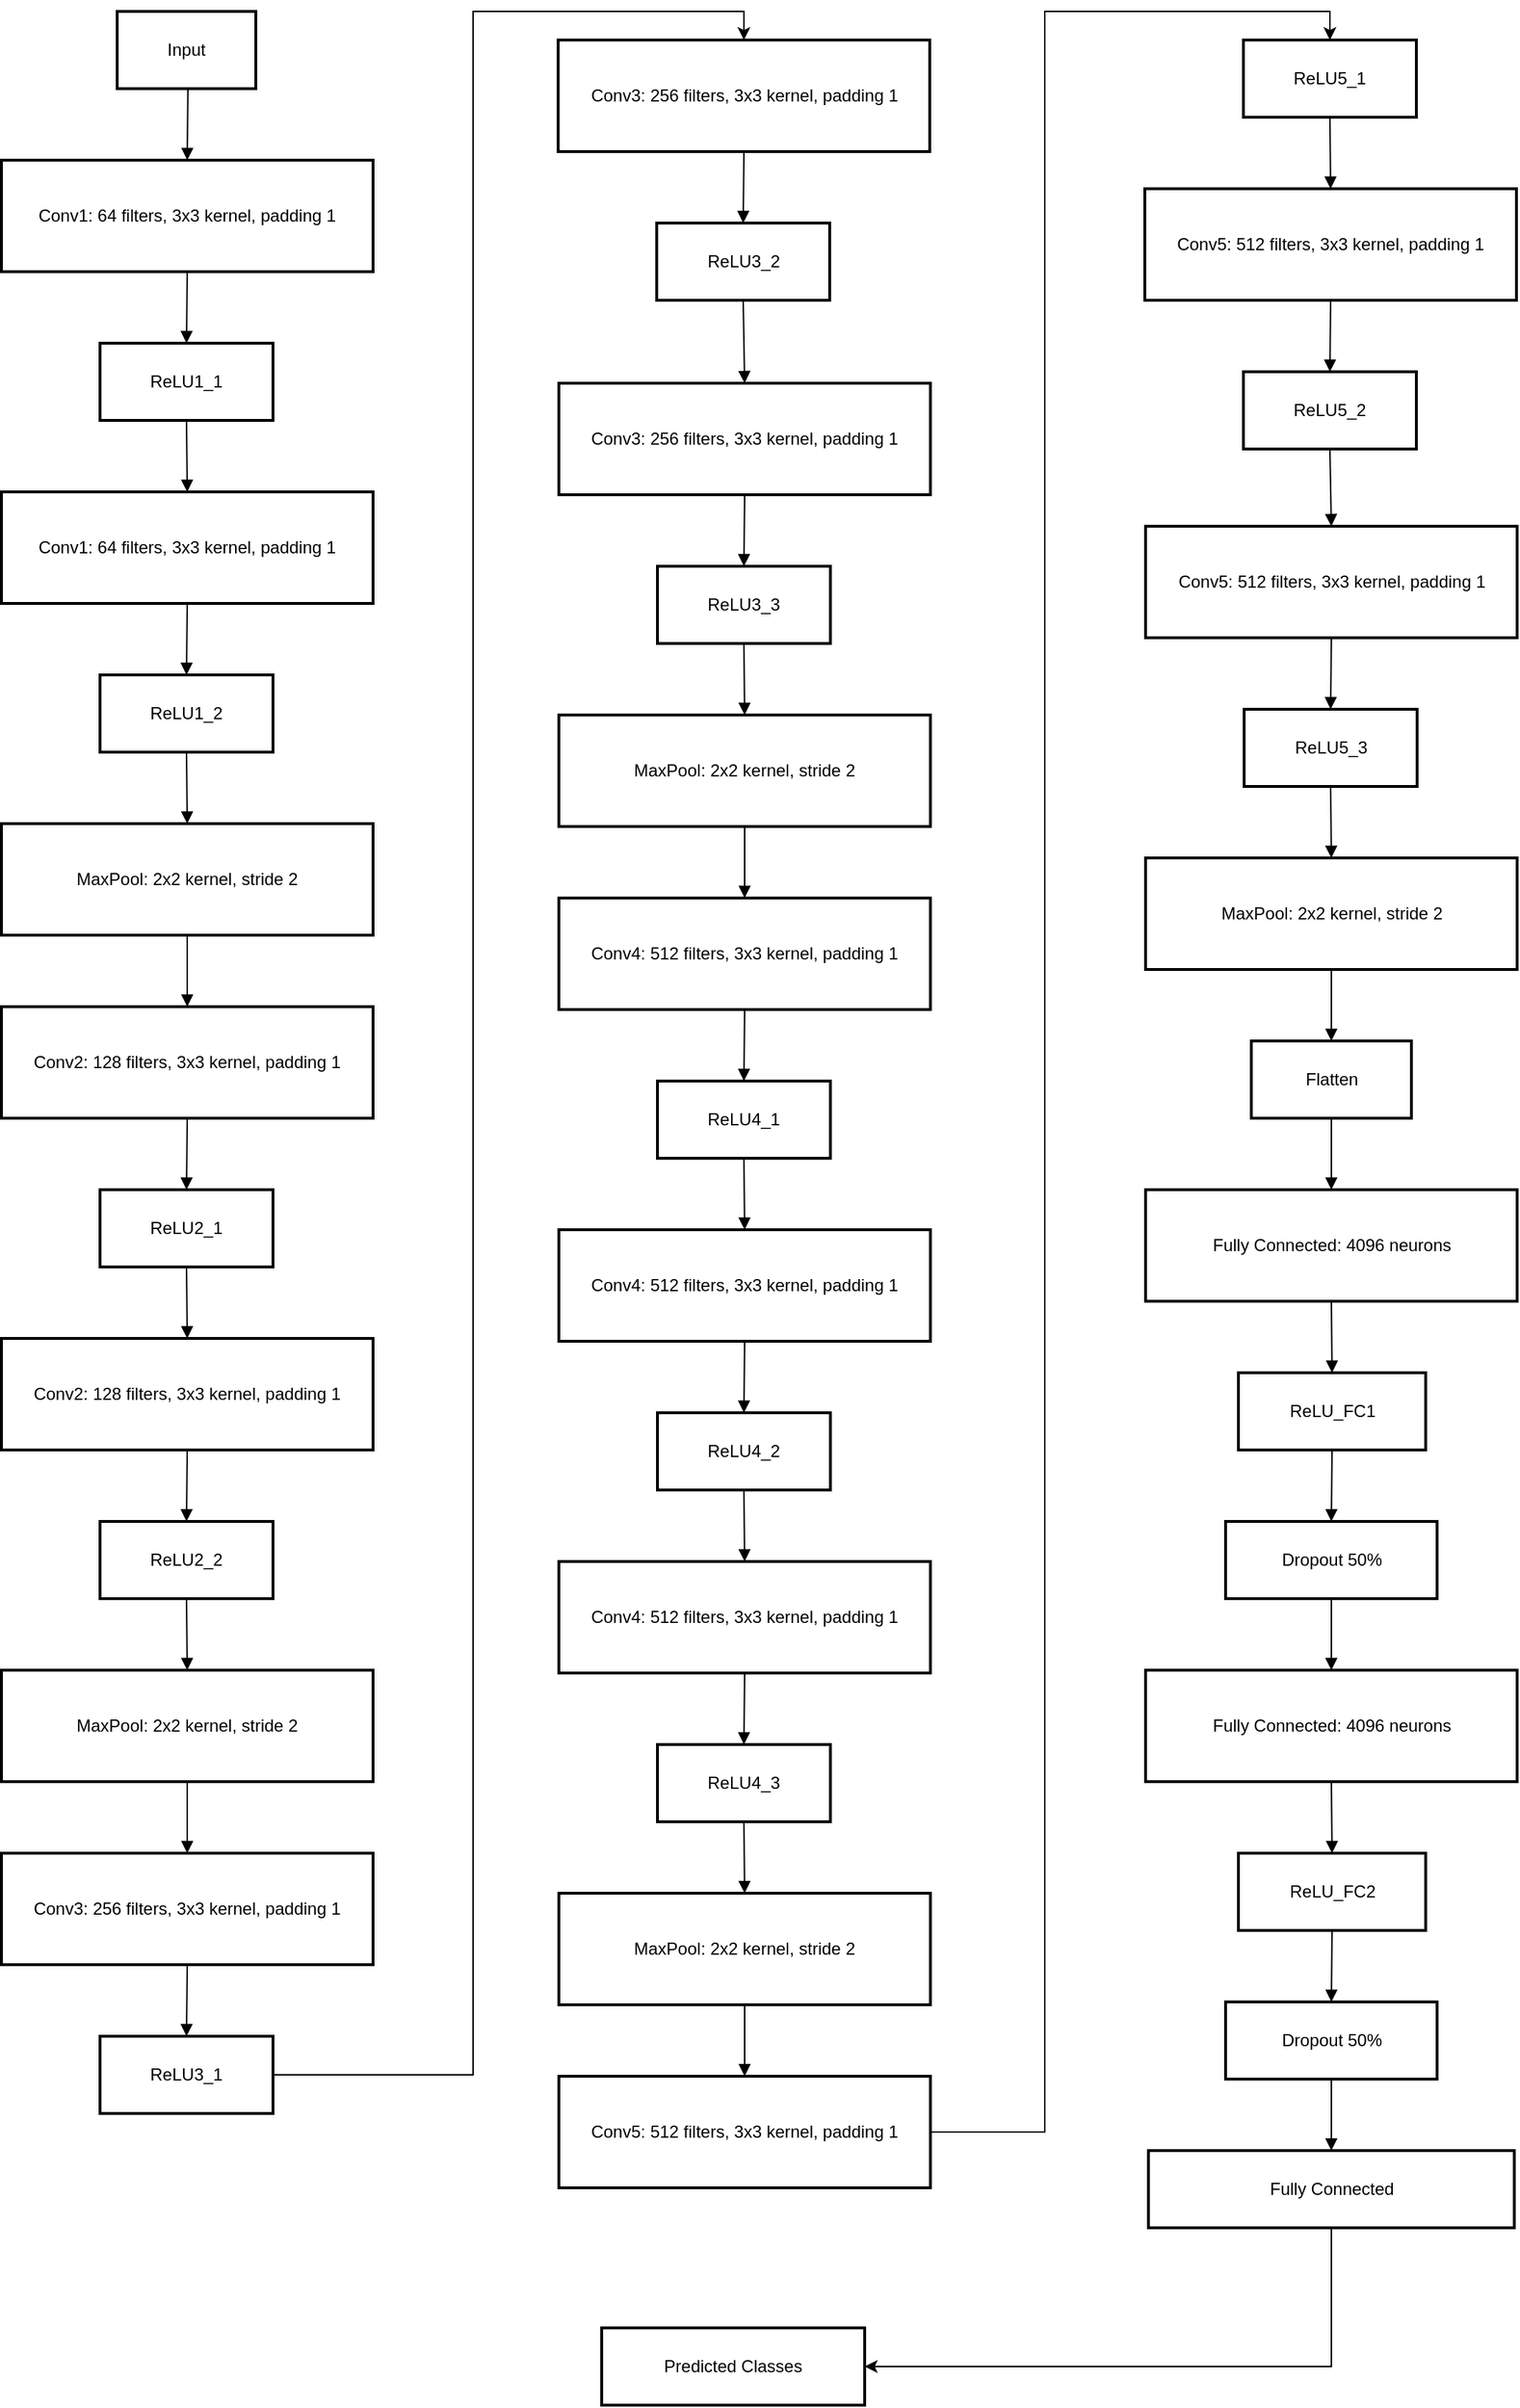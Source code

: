 <mxfile version="26.0.10">
  <diagram name="Page-1" id="XjuH2lZ-Ng5axUFjEl04">
    <mxGraphModel dx="2048" dy="725" grid="1" gridSize="10" guides="1" tooltips="1" connect="1" arrows="1" fold="1" page="1" pageScale="1" pageWidth="827" pageHeight="1169" math="0" shadow="0">
      <root>
        <mxCell id="0" />
        <mxCell id="1" parent="0" />
        <mxCell id="HJ9GVEWfjG73R25og2IA-1" value="Input" style="whiteSpace=wrap;strokeWidth=2;" parent="1" vertex="1">
          <mxGeometry x="71" y="20" width="97" height="54" as="geometry" />
        </mxCell>
        <mxCell id="HJ9GVEWfjG73R25og2IA-2" value="Conv1: 64 filters, 3x3 kernel, padding 1" style="whiteSpace=wrap;strokeWidth=2;" parent="1" vertex="1">
          <mxGeometry x="-10" y="124" width="260" height="78" as="geometry" />
        </mxCell>
        <mxCell id="HJ9GVEWfjG73R25og2IA-3" value="ReLU1_1" style="whiteSpace=wrap;strokeWidth=2;" parent="1" vertex="1">
          <mxGeometry x="59" y="252" width="121" height="54" as="geometry" />
        </mxCell>
        <mxCell id="HJ9GVEWfjG73R25og2IA-4" value="Conv1: 64 filters, 3x3 kernel, padding 1" style="whiteSpace=wrap;strokeWidth=2;" parent="1" vertex="1">
          <mxGeometry x="-10" y="356" width="260" height="78" as="geometry" />
        </mxCell>
        <mxCell id="HJ9GVEWfjG73R25og2IA-5" value="ReLU1_2" style="whiteSpace=wrap;strokeWidth=2;" parent="1" vertex="1">
          <mxGeometry x="59" y="484" width="121" height="54" as="geometry" />
        </mxCell>
        <mxCell id="HJ9GVEWfjG73R25og2IA-6" value="MaxPool: 2x2 kernel, stride 2" style="whiteSpace=wrap;strokeWidth=2;" parent="1" vertex="1">
          <mxGeometry x="-10" y="588" width="260" height="78" as="geometry" />
        </mxCell>
        <mxCell id="HJ9GVEWfjG73R25og2IA-7" value="Conv2: 128 filters, 3x3 kernel, padding 1" style="whiteSpace=wrap;strokeWidth=2;" parent="1" vertex="1">
          <mxGeometry x="-10" y="716" width="260" height="78" as="geometry" />
        </mxCell>
        <mxCell id="HJ9GVEWfjG73R25og2IA-8" value="ReLU2_1" style="whiteSpace=wrap;strokeWidth=2;" parent="1" vertex="1">
          <mxGeometry x="59" y="844" width="121" height="54" as="geometry" />
        </mxCell>
        <mxCell id="HJ9GVEWfjG73R25og2IA-9" value="Conv2: 128 filters, 3x3 kernel, padding 1" style="whiteSpace=wrap;strokeWidth=2;" parent="1" vertex="1">
          <mxGeometry x="-10" y="948" width="260" height="78" as="geometry" />
        </mxCell>
        <mxCell id="HJ9GVEWfjG73R25og2IA-10" value="ReLU2_2" style="whiteSpace=wrap;strokeWidth=2;" parent="1" vertex="1">
          <mxGeometry x="59" y="1076" width="121" height="54" as="geometry" />
        </mxCell>
        <mxCell id="HJ9GVEWfjG73R25og2IA-11" value="MaxPool: 2x2 kernel, stride 2" style="whiteSpace=wrap;strokeWidth=2;" parent="1" vertex="1">
          <mxGeometry x="-10" y="1180" width="260" height="78" as="geometry" />
        </mxCell>
        <mxCell id="HJ9GVEWfjG73R25og2IA-12" value="Conv3: 256 filters, 3x3 kernel, padding 1" style="whiteSpace=wrap;strokeWidth=2;" parent="1" vertex="1">
          <mxGeometry x="-10" y="1308" width="260" height="78" as="geometry" />
        </mxCell>
        <mxCell id="HJ9GVEWfjG73R25og2IA-84" style="edgeStyle=orthogonalEdgeStyle;rounded=0;orthogonalLoop=1;jettySize=auto;html=1;entryX=0.5;entryY=0;entryDx=0;entryDy=0;" parent="1" source="HJ9GVEWfjG73R25og2IA-13" target="HJ9GVEWfjG73R25og2IA-14" edge="1">
          <mxGeometry relative="1" as="geometry">
            <Array as="points">
              <mxPoint x="320" y="1463" />
              <mxPoint x="320" y="20" />
              <mxPoint x="510" y="20" />
            </Array>
          </mxGeometry>
        </mxCell>
        <mxCell id="HJ9GVEWfjG73R25og2IA-13" value="ReLU3_1" style="whiteSpace=wrap;strokeWidth=2;" parent="1" vertex="1">
          <mxGeometry x="59" y="1436" width="121" height="54" as="geometry" />
        </mxCell>
        <mxCell id="HJ9GVEWfjG73R25og2IA-14" value="Conv3: 256 filters, 3x3 kernel, padding 1" style="whiteSpace=wrap;strokeWidth=2;" parent="1" vertex="1">
          <mxGeometry x="379.5" y="40" width="260" height="78" as="geometry" />
        </mxCell>
        <mxCell id="HJ9GVEWfjG73R25og2IA-15" value="ReLU3_2" style="whiteSpace=wrap;strokeWidth=2;" parent="1" vertex="1">
          <mxGeometry x="448.5" y="168" width="121" height="54" as="geometry" />
        </mxCell>
        <mxCell id="HJ9GVEWfjG73R25og2IA-16" value="Conv3: 256 filters, 3x3 kernel, padding 1" style="whiteSpace=wrap;strokeWidth=2;" parent="1" vertex="1">
          <mxGeometry x="380" y="280" width="260" height="78" as="geometry" />
        </mxCell>
        <mxCell id="HJ9GVEWfjG73R25og2IA-17" value="ReLU3_3" style="whiteSpace=wrap;strokeWidth=2;" parent="1" vertex="1">
          <mxGeometry x="449" y="408" width="121" height="54" as="geometry" />
        </mxCell>
        <mxCell id="HJ9GVEWfjG73R25og2IA-18" value="MaxPool: 2x2 kernel, stride 2" style="whiteSpace=wrap;strokeWidth=2;" parent="1" vertex="1">
          <mxGeometry x="380" y="512" width="260" height="78" as="geometry" />
        </mxCell>
        <mxCell id="HJ9GVEWfjG73R25og2IA-19" value="Conv4: 512 filters, 3x3 kernel, padding 1" style="whiteSpace=wrap;strokeWidth=2;" parent="1" vertex="1">
          <mxGeometry x="380" y="640" width="260" height="78" as="geometry" />
        </mxCell>
        <mxCell id="HJ9GVEWfjG73R25og2IA-20" value="ReLU4_1" style="whiteSpace=wrap;strokeWidth=2;" parent="1" vertex="1">
          <mxGeometry x="449" y="768" width="121" height="54" as="geometry" />
        </mxCell>
        <mxCell id="HJ9GVEWfjG73R25og2IA-21" value="Conv4: 512 filters, 3x3 kernel, padding 1" style="whiteSpace=wrap;strokeWidth=2;" parent="1" vertex="1">
          <mxGeometry x="380" y="872" width="260" height="78" as="geometry" />
        </mxCell>
        <mxCell id="HJ9GVEWfjG73R25og2IA-22" value="ReLU4_2" style="whiteSpace=wrap;strokeWidth=2;" parent="1" vertex="1">
          <mxGeometry x="449" y="1000" width="121" height="54" as="geometry" />
        </mxCell>
        <mxCell id="HJ9GVEWfjG73R25og2IA-23" value="Conv4: 512 filters, 3x3 kernel, padding 1" style="whiteSpace=wrap;strokeWidth=2;" parent="1" vertex="1">
          <mxGeometry x="380" y="1104" width="260" height="78" as="geometry" />
        </mxCell>
        <mxCell id="HJ9GVEWfjG73R25og2IA-24" value="ReLU4_3" style="whiteSpace=wrap;strokeWidth=2;" parent="1" vertex="1">
          <mxGeometry x="449" y="1232" width="121" height="54" as="geometry" />
        </mxCell>
        <mxCell id="HJ9GVEWfjG73R25og2IA-25" value="MaxPool: 2x2 kernel, stride 2" style="whiteSpace=wrap;strokeWidth=2;" parent="1" vertex="1">
          <mxGeometry x="380" y="1336" width="260" height="78" as="geometry" />
        </mxCell>
        <mxCell id="HJ9GVEWfjG73R25og2IA-83" style="edgeStyle=orthogonalEdgeStyle;rounded=0;orthogonalLoop=1;jettySize=auto;html=1;entryX=0.5;entryY=0;entryDx=0;entryDy=0;" parent="1" source="HJ9GVEWfjG73R25og2IA-26" target="HJ9GVEWfjG73R25og2IA-27" edge="1">
          <mxGeometry relative="1" as="geometry">
            <Array as="points">
              <mxPoint x="720" y="1503" />
              <mxPoint x="720" y="20" />
              <mxPoint x="920" y="20" />
            </Array>
          </mxGeometry>
        </mxCell>
        <mxCell id="HJ9GVEWfjG73R25og2IA-26" value="Conv5: 512 filters, 3x3 kernel, padding 1" style="whiteSpace=wrap;strokeWidth=2;" parent="1" vertex="1">
          <mxGeometry x="380" y="1464" width="260" height="78" as="geometry" />
        </mxCell>
        <mxCell id="HJ9GVEWfjG73R25og2IA-27" value="ReLU5_1" style="whiteSpace=wrap;strokeWidth=2;" parent="1" vertex="1">
          <mxGeometry x="859" y="40" width="121" height="54" as="geometry" />
        </mxCell>
        <mxCell id="HJ9GVEWfjG73R25og2IA-28" value="Conv5: 512 filters, 3x3 kernel, padding 1" style="whiteSpace=wrap;strokeWidth=2;" parent="1" vertex="1">
          <mxGeometry x="790" y="144" width="260" height="78" as="geometry" />
        </mxCell>
        <mxCell id="HJ9GVEWfjG73R25og2IA-29" value="ReLU5_2" style="whiteSpace=wrap;strokeWidth=2;" parent="1" vertex="1">
          <mxGeometry x="859" y="272" width="121" height="54" as="geometry" />
        </mxCell>
        <mxCell id="HJ9GVEWfjG73R25og2IA-30" value="Conv5: 512 filters, 3x3 kernel, padding 1" style="whiteSpace=wrap;strokeWidth=2;" parent="1" vertex="1">
          <mxGeometry x="790.5" y="380" width="260" height="78" as="geometry" />
        </mxCell>
        <mxCell id="HJ9GVEWfjG73R25og2IA-31" value="ReLU5_3" style="whiteSpace=wrap;strokeWidth=2;" parent="1" vertex="1">
          <mxGeometry x="859.5" y="508" width="121" height="54" as="geometry" />
        </mxCell>
        <mxCell id="HJ9GVEWfjG73R25og2IA-32" value="MaxPool: 2x2 kernel, stride 2" style="whiteSpace=wrap;strokeWidth=2;" parent="1" vertex="1">
          <mxGeometry x="790.5" y="612" width="260" height="78" as="geometry" />
        </mxCell>
        <mxCell id="HJ9GVEWfjG73R25og2IA-33" value="Flatten" style="whiteSpace=wrap;strokeWidth=2;" parent="1" vertex="1">
          <mxGeometry x="864.5" y="740" width="112" height="54" as="geometry" />
        </mxCell>
        <mxCell id="HJ9GVEWfjG73R25og2IA-34" value="Fully Connected: 4096 neurons" style="whiteSpace=wrap;strokeWidth=2;" parent="1" vertex="1">
          <mxGeometry x="790.5" y="844" width="260" height="78" as="geometry" />
        </mxCell>
        <mxCell id="HJ9GVEWfjG73R25og2IA-35" value="ReLU_FC1" style="whiteSpace=wrap;strokeWidth=2;" parent="1" vertex="1">
          <mxGeometry x="855.5" y="972" width="131" height="54" as="geometry" />
        </mxCell>
        <mxCell id="HJ9GVEWfjG73R25og2IA-36" value="Dropout 50%" style="whiteSpace=wrap;strokeWidth=2;" parent="1" vertex="1">
          <mxGeometry x="846.5" y="1076" width="148" height="54" as="geometry" />
        </mxCell>
        <mxCell id="HJ9GVEWfjG73R25og2IA-37" value="Fully Connected: 4096 neurons" style="whiteSpace=wrap;strokeWidth=2;" parent="1" vertex="1">
          <mxGeometry x="790.5" y="1180" width="260" height="78" as="geometry" />
        </mxCell>
        <mxCell id="HJ9GVEWfjG73R25og2IA-38" value="ReLU_FC2" style="whiteSpace=wrap;strokeWidth=2;" parent="1" vertex="1">
          <mxGeometry x="855.5" y="1308" width="131" height="54" as="geometry" />
        </mxCell>
        <mxCell id="HJ9GVEWfjG73R25og2IA-39" value="Dropout 50%" style="whiteSpace=wrap;strokeWidth=2;" parent="1" vertex="1">
          <mxGeometry x="846.5" y="1412" width="148" height="54" as="geometry" />
        </mxCell>
        <mxCell id="HJ9GVEWfjG73R25og2IA-82" style="edgeStyle=orthogonalEdgeStyle;rounded=0;orthogonalLoop=1;jettySize=auto;html=1;entryX=1;entryY=0.5;entryDx=0;entryDy=0;exitX=0.5;exitY=1;exitDx=0;exitDy=0;" parent="1" source="HJ9GVEWfjG73R25og2IA-40" target="HJ9GVEWfjG73R25og2IA-41" edge="1">
          <mxGeometry relative="1" as="geometry" />
        </mxCell>
        <mxCell id="HJ9GVEWfjG73R25og2IA-40" value="Fully Connected" style="whiteSpace=wrap;strokeWidth=2;" parent="1" vertex="1">
          <mxGeometry x="792.5" y="1516" width="256" height="54" as="geometry" />
        </mxCell>
        <mxCell id="HJ9GVEWfjG73R25og2IA-41" value="Predicted Classes" style="whiteSpace=wrap;strokeWidth=2;" parent="1" vertex="1">
          <mxGeometry x="410" y="1640" width="184" height="54" as="geometry" />
        </mxCell>
        <mxCell id="HJ9GVEWfjG73R25og2IA-42" value="" style="curved=1;startArrow=none;endArrow=block;exitX=0.51;exitY=1;entryX=0.5;entryY=0;rounded=0;" parent="1" source="HJ9GVEWfjG73R25og2IA-1" target="HJ9GVEWfjG73R25og2IA-2" edge="1">
          <mxGeometry relative="1" as="geometry">
            <Array as="points" />
          </mxGeometry>
        </mxCell>
        <mxCell id="HJ9GVEWfjG73R25og2IA-43" value="" style="curved=1;startArrow=none;endArrow=block;exitX=0.5;exitY=1;entryX=0.5;entryY=0;rounded=0;" parent="1" source="HJ9GVEWfjG73R25og2IA-2" target="HJ9GVEWfjG73R25og2IA-3" edge="1">
          <mxGeometry relative="1" as="geometry">
            <Array as="points" />
          </mxGeometry>
        </mxCell>
        <mxCell id="HJ9GVEWfjG73R25og2IA-44" value="" style="curved=1;startArrow=none;endArrow=block;exitX=0.5;exitY=1;entryX=0.5;entryY=0;rounded=0;" parent="1" source="HJ9GVEWfjG73R25og2IA-3" target="HJ9GVEWfjG73R25og2IA-4" edge="1">
          <mxGeometry relative="1" as="geometry">
            <Array as="points" />
          </mxGeometry>
        </mxCell>
        <mxCell id="HJ9GVEWfjG73R25og2IA-45" value="" style="curved=1;startArrow=none;endArrow=block;exitX=0.5;exitY=1;entryX=0.5;entryY=0;rounded=0;" parent="1" source="HJ9GVEWfjG73R25og2IA-4" target="HJ9GVEWfjG73R25og2IA-5" edge="1">
          <mxGeometry relative="1" as="geometry">
            <Array as="points" />
          </mxGeometry>
        </mxCell>
        <mxCell id="HJ9GVEWfjG73R25og2IA-46" value="" style="curved=1;startArrow=none;endArrow=block;exitX=0.5;exitY=1;entryX=0.5;entryY=0;rounded=0;" parent="1" source="HJ9GVEWfjG73R25og2IA-5" target="HJ9GVEWfjG73R25og2IA-6" edge="1">
          <mxGeometry relative="1" as="geometry">
            <Array as="points" />
          </mxGeometry>
        </mxCell>
        <mxCell id="HJ9GVEWfjG73R25og2IA-47" value="" style="curved=1;startArrow=none;endArrow=block;exitX=0.5;exitY=1;entryX=0.5;entryY=0;rounded=0;" parent="1" source="HJ9GVEWfjG73R25og2IA-6" target="HJ9GVEWfjG73R25og2IA-7" edge="1">
          <mxGeometry relative="1" as="geometry">
            <Array as="points" />
          </mxGeometry>
        </mxCell>
        <mxCell id="HJ9GVEWfjG73R25og2IA-48" value="" style="curved=1;startArrow=none;endArrow=block;exitX=0.5;exitY=1;entryX=0.5;entryY=0;rounded=0;" parent="1" source="HJ9GVEWfjG73R25og2IA-7" target="HJ9GVEWfjG73R25og2IA-8" edge="1">
          <mxGeometry relative="1" as="geometry">
            <Array as="points" />
          </mxGeometry>
        </mxCell>
        <mxCell id="HJ9GVEWfjG73R25og2IA-49" value="" style="curved=1;startArrow=none;endArrow=block;exitX=0.5;exitY=1;entryX=0.5;entryY=0;rounded=0;" parent="1" source="HJ9GVEWfjG73R25og2IA-8" target="HJ9GVEWfjG73R25og2IA-9" edge="1">
          <mxGeometry relative="1" as="geometry">
            <Array as="points" />
          </mxGeometry>
        </mxCell>
        <mxCell id="HJ9GVEWfjG73R25og2IA-50" value="" style="curved=1;startArrow=none;endArrow=block;exitX=0.5;exitY=1;entryX=0.5;entryY=0;rounded=0;" parent="1" source="HJ9GVEWfjG73R25og2IA-9" target="HJ9GVEWfjG73R25og2IA-10" edge="1">
          <mxGeometry relative="1" as="geometry">
            <Array as="points" />
          </mxGeometry>
        </mxCell>
        <mxCell id="HJ9GVEWfjG73R25og2IA-51" value="" style="curved=1;startArrow=none;endArrow=block;exitX=0.5;exitY=1;entryX=0.5;entryY=0;rounded=0;" parent="1" source="HJ9GVEWfjG73R25og2IA-10" target="HJ9GVEWfjG73R25og2IA-11" edge="1">
          <mxGeometry relative="1" as="geometry">
            <Array as="points" />
          </mxGeometry>
        </mxCell>
        <mxCell id="HJ9GVEWfjG73R25og2IA-52" value="" style="curved=1;startArrow=none;endArrow=block;exitX=0.5;exitY=1;entryX=0.5;entryY=0;rounded=0;" parent="1" source="HJ9GVEWfjG73R25og2IA-11" target="HJ9GVEWfjG73R25og2IA-12" edge="1">
          <mxGeometry relative="1" as="geometry">
            <Array as="points" />
          </mxGeometry>
        </mxCell>
        <mxCell id="HJ9GVEWfjG73R25og2IA-53" value="" style="curved=1;startArrow=none;endArrow=block;exitX=0.5;exitY=1;entryX=0.5;entryY=0;rounded=0;" parent="1" source="HJ9GVEWfjG73R25og2IA-12" target="HJ9GVEWfjG73R25og2IA-13" edge="1">
          <mxGeometry relative="1" as="geometry">
            <Array as="points" />
          </mxGeometry>
        </mxCell>
        <mxCell id="HJ9GVEWfjG73R25og2IA-55" value="" style="curved=1;startArrow=none;endArrow=block;exitX=0.5;exitY=1;entryX=0.5;entryY=0;rounded=0;" parent="1" source="HJ9GVEWfjG73R25og2IA-14" target="HJ9GVEWfjG73R25og2IA-15" edge="1">
          <mxGeometry relative="1" as="geometry">
            <Array as="points" />
          </mxGeometry>
        </mxCell>
        <mxCell id="HJ9GVEWfjG73R25og2IA-56" value="" style="curved=1;startArrow=none;endArrow=block;exitX=0.5;exitY=1;entryX=0.5;entryY=0;rounded=0;" parent="1" source="HJ9GVEWfjG73R25og2IA-15" target="HJ9GVEWfjG73R25og2IA-16" edge="1">
          <mxGeometry relative="1" as="geometry">
            <Array as="points" />
          </mxGeometry>
        </mxCell>
        <mxCell id="HJ9GVEWfjG73R25og2IA-57" value="" style="curved=1;startArrow=none;endArrow=block;exitX=0.5;exitY=1;entryX=0.5;entryY=0;rounded=0;" parent="1" source="HJ9GVEWfjG73R25og2IA-16" target="HJ9GVEWfjG73R25og2IA-17" edge="1">
          <mxGeometry relative="1" as="geometry">
            <Array as="points" />
          </mxGeometry>
        </mxCell>
        <mxCell id="HJ9GVEWfjG73R25og2IA-58" value="" style="curved=1;startArrow=none;endArrow=block;exitX=0.5;exitY=1;entryX=0.5;entryY=0;rounded=0;" parent="1" source="HJ9GVEWfjG73R25og2IA-17" target="HJ9GVEWfjG73R25og2IA-18" edge="1">
          <mxGeometry relative="1" as="geometry">
            <Array as="points" />
          </mxGeometry>
        </mxCell>
        <mxCell id="HJ9GVEWfjG73R25og2IA-59" value="" style="curved=1;startArrow=none;endArrow=block;exitX=0.5;exitY=1;entryX=0.5;entryY=0;rounded=0;" parent="1" source="HJ9GVEWfjG73R25og2IA-18" target="HJ9GVEWfjG73R25og2IA-19" edge="1">
          <mxGeometry relative="1" as="geometry">
            <Array as="points" />
          </mxGeometry>
        </mxCell>
        <mxCell id="HJ9GVEWfjG73R25og2IA-60" value="" style="curved=1;startArrow=none;endArrow=block;exitX=0.5;exitY=1;entryX=0.5;entryY=0;rounded=0;" parent="1" source="HJ9GVEWfjG73R25og2IA-19" target="HJ9GVEWfjG73R25og2IA-20" edge="1">
          <mxGeometry relative="1" as="geometry">
            <Array as="points" />
          </mxGeometry>
        </mxCell>
        <mxCell id="HJ9GVEWfjG73R25og2IA-61" value="" style="curved=1;startArrow=none;endArrow=block;exitX=0.5;exitY=1;entryX=0.5;entryY=0;rounded=0;" parent="1" source="HJ9GVEWfjG73R25og2IA-20" target="HJ9GVEWfjG73R25og2IA-21" edge="1">
          <mxGeometry relative="1" as="geometry">
            <Array as="points" />
          </mxGeometry>
        </mxCell>
        <mxCell id="HJ9GVEWfjG73R25og2IA-62" value="" style="curved=1;startArrow=none;endArrow=block;exitX=0.5;exitY=1;entryX=0.5;entryY=0;rounded=0;" parent="1" source="HJ9GVEWfjG73R25og2IA-21" target="HJ9GVEWfjG73R25og2IA-22" edge="1">
          <mxGeometry relative="1" as="geometry">
            <Array as="points" />
          </mxGeometry>
        </mxCell>
        <mxCell id="HJ9GVEWfjG73R25og2IA-63" value="" style="curved=1;startArrow=none;endArrow=block;exitX=0.5;exitY=1;entryX=0.5;entryY=0;rounded=0;" parent="1" source="HJ9GVEWfjG73R25og2IA-22" target="HJ9GVEWfjG73R25og2IA-23" edge="1">
          <mxGeometry relative="1" as="geometry">
            <Array as="points" />
          </mxGeometry>
        </mxCell>
        <mxCell id="HJ9GVEWfjG73R25og2IA-64" value="" style="curved=1;startArrow=none;endArrow=block;exitX=0.5;exitY=1;entryX=0.5;entryY=0;rounded=0;" parent="1" source="HJ9GVEWfjG73R25og2IA-23" target="HJ9GVEWfjG73R25og2IA-24" edge="1">
          <mxGeometry relative="1" as="geometry">
            <Array as="points" />
          </mxGeometry>
        </mxCell>
        <mxCell id="HJ9GVEWfjG73R25og2IA-65" value="" style="curved=1;startArrow=none;endArrow=block;exitX=0.5;exitY=1;entryX=0.5;entryY=0;rounded=0;" parent="1" source="HJ9GVEWfjG73R25og2IA-24" target="HJ9GVEWfjG73R25og2IA-25" edge="1">
          <mxGeometry relative="1" as="geometry">
            <Array as="points" />
          </mxGeometry>
        </mxCell>
        <mxCell id="HJ9GVEWfjG73R25og2IA-66" value="" style="curved=1;startArrow=none;endArrow=block;exitX=0.5;exitY=1;entryX=0.5;entryY=0;rounded=0;" parent="1" source="HJ9GVEWfjG73R25og2IA-25" target="HJ9GVEWfjG73R25og2IA-26" edge="1">
          <mxGeometry relative="1" as="geometry">
            <Array as="points" />
          </mxGeometry>
        </mxCell>
        <mxCell id="HJ9GVEWfjG73R25og2IA-68" value="" style="curved=1;startArrow=none;endArrow=block;exitX=0.5;exitY=1;entryX=0.5;entryY=0;rounded=0;" parent="1" source="HJ9GVEWfjG73R25og2IA-27" target="HJ9GVEWfjG73R25og2IA-28" edge="1">
          <mxGeometry relative="1" as="geometry">
            <Array as="points" />
          </mxGeometry>
        </mxCell>
        <mxCell id="HJ9GVEWfjG73R25og2IA-69" value="" style="curved=1;startArrow=none;endArrow=block;exitX=0.5;exitY=1;entryX=0.5;entryY=0;rounded=0;" parent="1" source="HJ9GVEWfjG73R25og2IA-28" target="HJ9GVEWfjG73R25og2IA-29" edge="1">
          <mxGeometry relative="1" as="geometry">
            <Array as="points" />
          </mxGeometry>
        </mxCell>
        <mxCell id="HJ9GVEWfjG73R25og2IA-70" value="" style="curved=1;startArrow=none;endArrow=block;exitX=0.5;exitY=1;entryX=0.5;entryY=0;rounded=0;" parent="1" source="HJ9GVEWfjG73R25og2IA-29" target="HJ9GVEWfjG73R25og2IA-30" edge="1">
          <mxGeometry relative="1" as="geometry">
            <Array as="points" />
          </mxGeometry>
        </mxCell>
        <mxCell id="HJ9GVEWfjG73R25og2IA-71" value="" style="curved=1;startArrow=none;endArrow=block;exitX=0.5;exitY=1;entryX=0.5;entryY=0;rounded=0;" parent="1" source="HJ9GVEWfjG73R25og2IA-30" target="HJ9GVEWfjG73R25og2IA-31" edge="1">
          <mxGeometry relative="1" as="geometry">
            <Array as="points" />
          </mxGeometry>
        </mxCell>
        <mxCell id="HJ9GVEWfjG73R25og2IA-72" value="" style="curved=1;startArrow=none;endArrow=block;exitX=0.5;exitY=1;entryX=0.5;entryY=0;rounded=0;" parent="1" source="HJ9GVEWfjG73R25og2IA-31" target="HJ9GVEWfjG73R25og2IA-32" edge="1">
          <mxGeometry relative="1" as="geometry">
            <Array as="points" />
          </mxGeometry>
        </mxCell>
        <mxCell id="HJ9GVEWfjG73R25og2IA-73" value="" style="curved=1;startArrow=none;endArrow=block;exitX=0.5;exitY=1;entryX=0.5;entryY=0;rounded=0;" parent="1" source="HJ9GVEWfjG73R25og2IA-32" target="HJ9GVEWfjG73R25og2IA-33" edge="1">
          <mxGeometry relative="1" as="geometry">
            <Array as="points" />
          </mxGeometry>
        </mxCell>
        <mxCell id="HJ9GVEWfjG73R25og2IA-74" value="" style="curved=1;startArrow=none;endArrow=block;exitX=0.5;exitY=1;entryX=0.5;entryY=0;rounded=0;" parent="1" source="HJ9GVEWfjG73R25og2IA-33" target="HJ9GVEWfjG73R25og2IA-34" edge="1">
          <mxGeometry relative="1" as="geometry">
            <Array as="points" />
          </mxGeometry>
        </mxCell>
        <mxCell id="HJ9GVEWfjG73R25og2IA-75" value="" style="curved=1;startArrow=none;endArrow=block;exitX=0.5;exitY=1;entryX=0.5;entryY=0;rounded=0;" parent="1" source="HJ9GVEWfjG73R25og2IA-34" target="HJ9GVEWfjG73R25og2IA-35" edge="1">
          <mxGeometry relative="1" as="geometry">
            <Array as="points" />
          </mxGeometry>
        </mxCell>
        <mxCell id="HJ9GVEWfjG73R25og2IA-76" value="" style="curved=1;startArrow=none;endArrow=block;exitX=0.5;exitY=1;entryX=0.5;entryY=0;rounded=0;" parent="1" source="HJ9GVEWfjG73R25og2IA-35" target="HJ9GVEWfjG73R25og2IA-36" edge="1">
          <mxGeometry relative="1" as="geometry">
            <Array as="points" />
          </mxGeometry>
        </mxCell>
        <mxCell id="HJ9GVEWfjG73R25og2IA-77" value="" style="curved=1;startArrow=none;endArrow=block;exitX=0.5;exitY=1;entryX=0.5;entryY=0;rounded=0;" parent="1" source="HJ9GVEWfjG73R25og2IA-36" target="HJ9GVEWfjG73R25og2IA-37" edge="1">
          <mxGeometry relative="1" as="geometry">
            <Array as="points" />
          </mxGeometry>
        </mxCell>
        <mxCell id="HJ9GVEWfjG73R25og2IA-78" value="" style="curved=1;startArrow=none;endArrow=block;exitX=0.5;exitY=1;entryX=0.5;entryY=0;rounded=0;" parent="1" source="HJ9GVEWfjG73R25og2IA-37" target="HJ9GVEWfjG73R25og2IA-38" edge="1">
          <mxGeometry relative="1" as="geometry">
            <Array as="points" />
          </mxGeometry>
        </mxCell>
        <mxCell id="HJ9GVEWfjG73R25og2IA-79" value="" style="curved=1;startArrow=none;endArrow=block;exitX=0.5;exitY=1;entryX=0.5;entryY=0;rounded=0;" parent="1" source="HJ9GVEWfjG73R25og2IA-38" target="HJ9GVEWfjG73R25og2IA-39" edge="1">
          <mxGeometry relative="1" as="geometry">
            <Array as="points" />
          </mxGeometry>
        </mxCell>
        <mxCell id="HJ9GVEWfjG73R25og2IA-80" value="" style="curved=1;startArrow=none;endArrow=block;exitX=0.5;exitY=1;entryX=0.5;entryY=0;rounded=0;" parent="1" source="HJ9GVEWfjG73R25og2IA-39" target="HJ9GVEWfjG73R25og2IA-40" edge="1">
          <mxGeometry relative="1" as="geometry">
            <Array as="points" />
          </mxGeometry>
        </mxCell>
      </root>
    </mxGraphModel>
  </diagram>
</mxfile>
